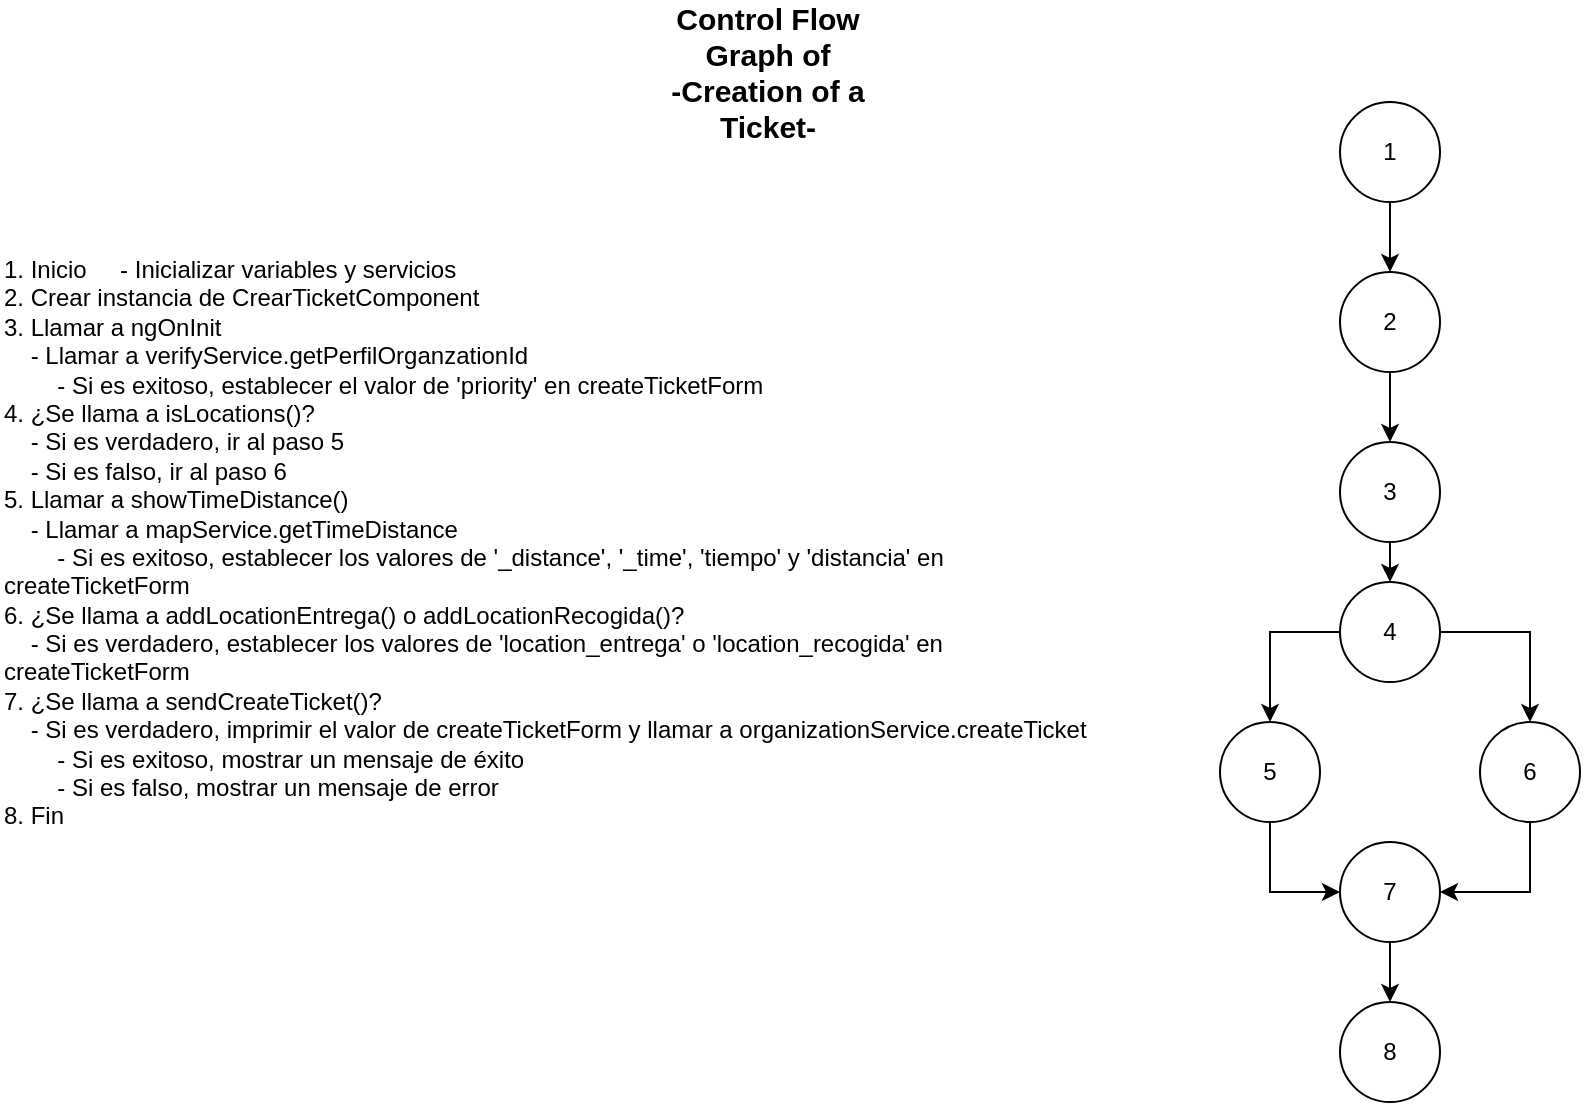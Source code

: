 <mxfile version="22.1.11" type="github">
  <diagram name="Página-1" id="SHS2GKAcliJpwxTS8eZh">
    <mxGraphModel dx="1026" dy="526" grid="1" gridSize="10" guides="1" tooltips="1" connect="1" arrows="1" fold="1" page="1" pageScale="1" pageWidth="827" pageHeight="1169" math="0" shadow="0">
      <root>
        <mxCell id="0" />
        <mxCell id="1" parent="0" />
        <mxCell id="ws-KVK6Liq_D4Gq_TAJc-1" value="1. Inicio     - Inicializar variables y servicios&#xa;2. Crear instancia de CrearTicketComponent&#xa;3. Llamar a ngOnInit&#xa;    - Llamar a verifyService.getPerfilOrganzationId&#xa;        - Si es exitoso, establecer el valor de &#39;priority&#39; en createTicketForm&#xa;4. ¿Se llama a isLocations()?&#xa;    - Si es verdadero, ir al paso 5&#xa;    - Si es falso, ir al paso 6&#xa;5. Llamar a showTimeDistance()&#xa;    - Llamar a mapService.getTimeDistance&#xa;        - Si es exitoso, establecer los valores de &#39;_distance&#39;, &#39;_time&#39;, &#39;tiempo&#39; y &#39;distancia&#39; en createTicketForm&#xa;6. ¿Se llama a addLocationEntrega() o addLocationRecogida()?&#xa;    - Si es verdadero, establecer los valores de &#39;location_entrega&#39; o &#39;location_recogida&#39; en createTicketForm&#xa;7. ¿Se llama a sendCreateTicket()?&#xa;    - Si es verdadero, imprimir el valor de createTicketForm y llamar a organizationService.createTicket&#xa;        - Si es exitoso, mostrar un mensaje de éxito&#xa;        - Si es falso, mostrar un mensaje de error&#xa;8. Fin" style="text;whiteSpace=wrap;" vertex="1" parent="1">
          <mxGeometry x="30" y="140" width="560" height="340" as="geometry" />
        </mxCell>
        <mxCell id="ws-KVK6Liq_D4Gq_TAJc-2" value="&lt;b&gt;&lt;font style=&quot;font-size: 15px;&quot;&gt;&lt;b&gt;Control Flow Graph of&lt;/b&gt;&lt;br&gt;&lt;span style=&quot;font-size: 15px;&quot;&gt;&lt;b&gt;-Creation of a Ticket-&lt;/b&gt;&lt;/span&gt;&lt;br&gt;&lt;/font&gt;&lt;/b&gt;" style="text;html=1;strokeColor=none;fillColor=none;align=center;verticalAlign=middle;whiteSpace=wrap;rounded=0;" vertex="1" parent="1">
          <mxGeometry x="354" y="40" width="120" height="30" as="geometry" />
        </mxCell>
        <mxCell id="ws-KVK6Liq_D4Gq_TAJc-18" style="edgeStyle=orthogonalEdgeStyle;rounded=0;orthogonalLoop=1;jettySize=auto;html=1;exitX=0.5;exitY=1;exitDx=0;exitDy=0;entryX=0.5;entryY=0;entryDx=0;entryDy=0;" edge="1" parent="1" source="ws-KVK6Liq_D4Gq_TAJc-3" target="ws-KVK6Liq_D4Gq_TAJc-4">
          <mxGeometry relative="1" as="geometry" />
        </mxCell>
        <mxCell id="ws-KVK6Liq_D4Gq_TAJc-3" value="1" style="ellipse;whiteSpace=wrap;html=1;aspect=fixed;" vertex="1" parent="1">
          <mxGeometry x="700" y="70" width="50" height="50" as="geometry" />
        </mxCell>
        <mxCell id="ws-KVK6Liq_D4Gq_TAJc-19" style="edgeStyle=orthogonalEdgeStyle;rounded=0;orthogonalLoop=1;jettySize=auto;html=1;exitX=0.5;exitY=1;exitDx=0;exitDy=0;entryX=0.5;entryY=0;entryDx=0;entryDy=0;" edge="1" parent="1" source="ws-KVK6Liq_D4Gq_TAJc-4" target="ws-KVK6Liq_D4Gq_TAJc-5">
          <mxGeometry relative="1" as="geometry" />
        </mxCell>
        <mxCell id="ws-KVK6Liq_D4Gq_TAJc-4" value="2" style="ellipse;whiteSpace=wrap;html=1;aspect=fixed;" vertex="1" parent="1">
          <mxGeometry x="700" y="155" width="50" height="50" as="geometry" />
        </mxCell>
        <mxCell id="ws-KVK6Liq_D4Gq_TAJc-20" style="edgeStyle=orthogonalEdgeStyle;rounded=0;orthogonalLoop=1;jettySize=auto;html=1;exitX=0.5;exitY=1;exitDx=0;exitDy=0;entryX=0.5;entryY=0;entryDx=0;entryDy=0;" edge="1" parent="1" source="ws-KVK6Liq_D4Gq_TAJc-5" target="ws-KVK6Liq_D4Gq_TAJc-6">
          <mxGeometry relative="1" as="geometry" />
        </mxCell>
        <mxCell id="ws-KVK6Liq_D4Gq_TAJc-5" value="3" style="ellipse;whiteSpace=wrap;html=1;aspect=fixed;" vertex="1" parent="1">
          <mxGeometry x="700" y="240" width="50" height="50" as="geometry" />
        </mxCell>
        <mxCell id="ws-KVK6Liq_D4Gq_TAJc-9" style="edgeStyle=orthogonalEdgeStyle;rounded=0;orthogonalLoop=1;jettySize=auto;html=1;exitX=0;exitY=0.5;exitDx=0;exitDy=0;entryX=0.5;entryY=0;entryDx=0;entryDy=0;" edge="1" parent="1" source="ws-KVK6Liq_D4Gq_TAJc-6" target="ws-KVK6Liq_D4Gq_TAJc-7">
          <mxGeometry relative="1" as="geometry" />
        </mxCell>
        <mxCell id="ws-KVK6Liq_D4Gq_TAJc-10" style="edgeStyle=orthogonalEdgeStyle;rounded=0;orthogonalLoop=1;jettySize=auto;html=1;exitX=1;exitY=0.5;exitDx=0;exitDy=0;entryX=0.5;entryY=0;entryDx=0;entryDy=0;" edge="1" parent="1" source="ws-KVK6Liq_D4Gq_TAJc-6" target="ws-KVK6Liq_D4Gq_TAJc-8">
          <mxGeometry relative="1" as="geometry" />
        </mxCell>
        <mxCell id="ws-KVK6Liq_D4Gq_TAJc-6" value="4" style="ellipse;whiteSpace=wrap;html=1;aspect=fixed;" vertex="1" parent="1">
          <mxGeometry x="700" y="310" width="50" height="50" as="geometry" />
        </mxCell>
        <mxCell id="ws-KVK6Liq_D4Gq_TAJc-13" style="edgeStyle=orthogonalEdgeStyle;rounded=0;orthogonalLoop=1;jettySize=auto;html=1;exitX=0.5;exitY=1;exitDx=0;exitDy=0;entryX=0;entryY=0.5;entryDx=0;entryDy=0;" edge="1" parent="1" source="ws-KVK6Liq_D4Gq_TAJc-7" target="ws-KVK6Liq_D4Gq_TAJc-12">
          <mxGeometry relative="1" as="geometry" />
        </mxCell>
        <mxCell id="ws-KVK6Liq_D4Gq_TAJc-7" value="5" style="ellipse;whiteSpace=wrap;html=1;aspect=fixed;" vertex="1" parent="1">
          <mxGeometry x="640" y="380" width="50" height="50" as="geometry" />
        </mxCell>
        <mxCell id="ws-KVK6Liq_D4Gq_TAJc-14" style="edgeStyle=orthogonalEdgeStyle;rounded=0;orthogonalLoop=1;jettySize=auto;html=1;exitX=0.5;exitY=1;exitDx=0;exitDy=0;entryX=1;entryY=0.5;entryDx=0;entryDy=0;" edge="1" parent="1" source="ws-KVK6Liq_D4Gq_TAJc-8" target="ws-KVK6Liq_D4Gq_TAJc-12">
          <mxGeometry relative="1" as="geometry" />
        </mxCell>
        <mxCell id="ws-KVK6Liq_D4Gq_TAJc-8" value="6" style="ellipse;whiteSpace=wrap;html=1;aspect=fixed;" vertex="1" parent="1">
          <mxGeometry x="770" y="380" width="50" height="50" as="geometry" />
        </mxCell>
        <mxCell id="ws-KVK6Liq_D4Gq_TAJc-21" style="edgeStyle=orthogonalEdgeStyle;rounded=0;orthogonalLoop=1;jettySize=auto;html=1;exitX=0.5;exitY=1;exitDx=0;exitDy=0;entryX=0.5;entryY=0;entryDx=0;entryDy=0;" edge="1" parent="1" source="ws-KVK6Liq_D4Gq_TAJc-12" target="ws-KVK6Liq_D4Gq_TAJc-16">
          <mxGeometry relative="1" as="geometry" />
        </mxCell>
        <mxCell id="ws-KVK6Liq_D4Gq_TAJc-12" value="7" style="ellipse;whiteSpace=wrap;html=1;aspect=fixed;" vertex="1" parent="1">
          <mxGeometry x="700" y="440" width="50" height="50" as="geometry" />
        </mxCell>
        <mxCell id="ws-KVK6Liq_D4Gq_TAJc-16" value="8" style="ellipse;whiteSpace=wrap;html=1;aspect=fixed;" vertex="1" parent="1">
          <mxGeometry x="700" y="520" width="50" height="50" as="geometry" />
        </mxCell>
      </root>
    </mxGraphModel>
  </diagram>
</mxfile>
